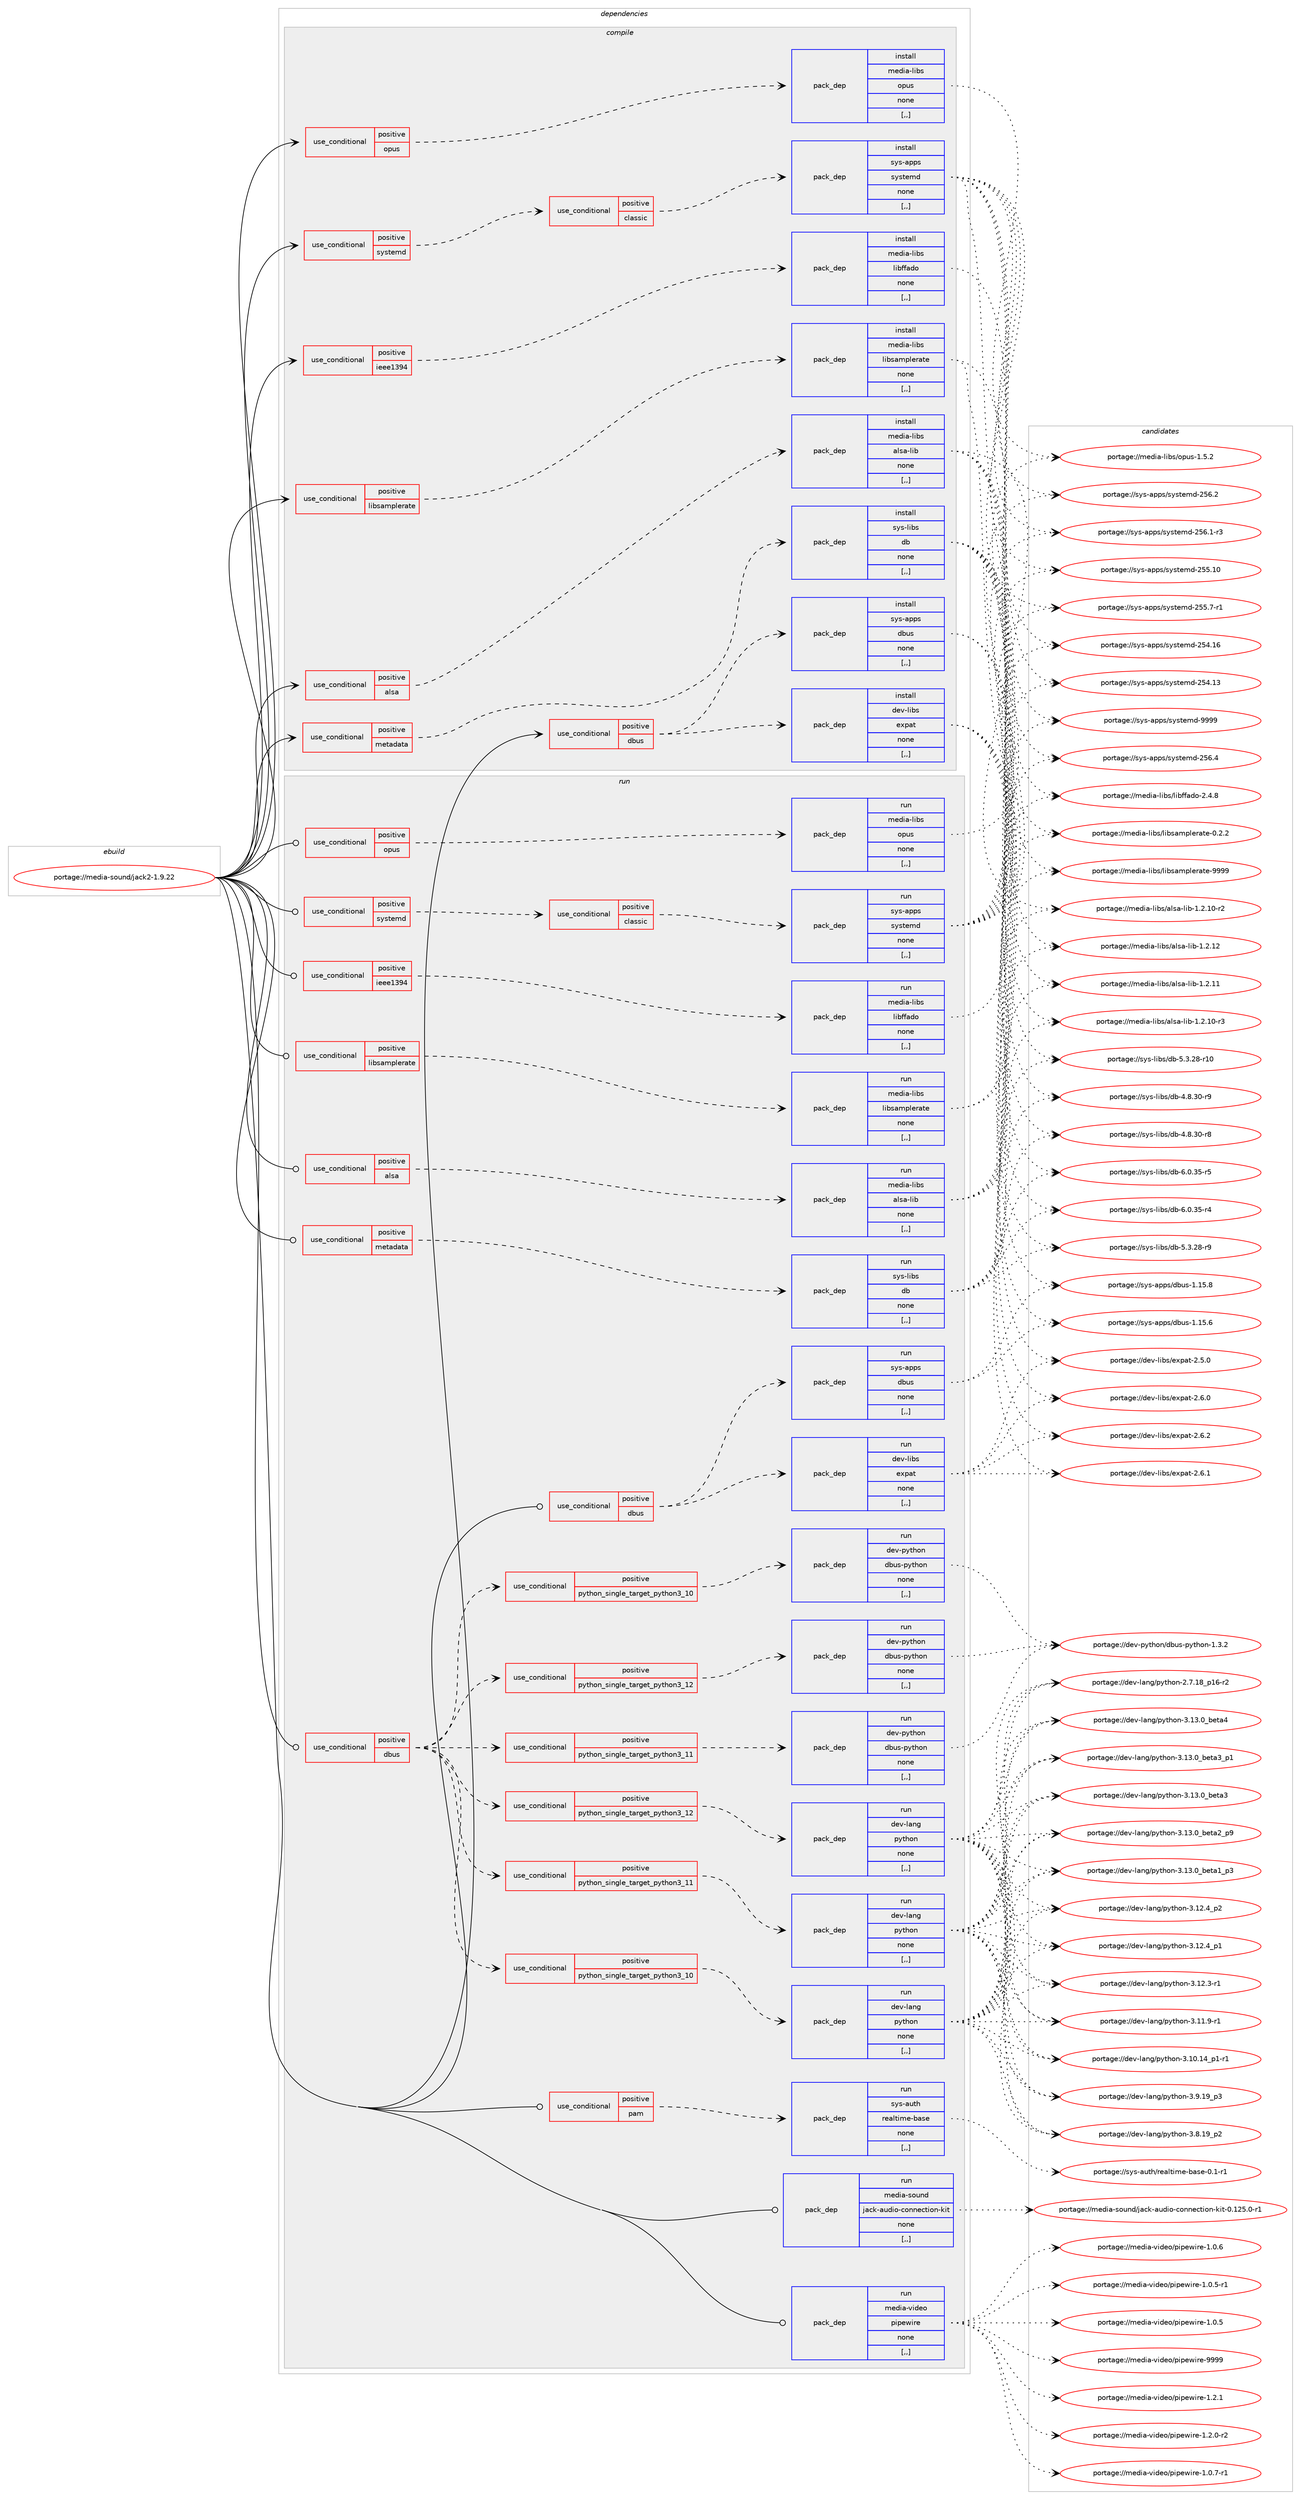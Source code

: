 digraph prolog {

# *************
# Graph options
# *************

newrank=true;
concentrate=true;
compound=true;
graph [rankdir=LR,fontname=Helvetica,fontsize=10,ranksep=1.5];#, ranksep=2.5, nodesep=0.2];
edge  [arrowhead=vee];
node  [fontname=Helvetica,fontsize=10];

# **********
# The ebuild
# **********

subgraph cluster_leftcol {
color=gray;
label=<<i>ebuild</i>>;
id [label="portage://media-sound/jack2-1.9.22", color=red, width=4, href="../media-sound/jack2-1.9.22.svg"];
}

# ****************
# The dependencies
# ****************

subgraph cluster_midcol {
color=gray;
label=<<i>dependencies</i>>;
subgraph cluster_compile {
fillcolor="#eeeeee";
style=filled;
label=<<i>compile</i>>;
subgraph cond79837 {
dependency315484 [label=<<TABLE BORDER="0" CELLBORDER="1" CELLSPACING="0" CELLPADDING="4"><TR><TD ROWSPAN="3" CELLPADDING="10">use_conditional</TD></TR><TR><TD>positive</TD></TR><TR><TD>alsa</TD></TR></TABLE>>, shape=none, color=red];
subgraph pack233204 {
dependency315485 [label=<<TABLE BORDER="0" CELLBORDER="1" CELLSPACING="0" CELLPADDING="4" WIDTH="220"><TR><TD ROWSPAN="6" CELLPADDING="30">pack_dep</TD></TR><TR><TD WIDTH="110">install</TD></TR><TR><TD>media-libs</TD></TR><TR><TD>alsa-lib</TD></TR><TR><TD>none</TD></TR><TR><TD>[,,]</TD></TR></TABLE>>, shape=none, color=blue];
}
dependency315484:e -> dependency315485:w [weight=20,style="dashed",arrowhead="vee"];
}
id:e -> dependency315484:w [weight=20,style="solid",arrowhead="vee"];
subgraph cond79838 {
dependency315486 [label=<<TABLE BORDER="0" CELLBORDER="1" CELLSPACING="0" CELLPADDING="4"><TR><TD ROWSPAN="3" CELLPADDING="10">use_conditional</TD></TR><TR><TD>positive</TD></TR><TR><TD>dbus</TD></TR></TABLE>>, shape=none, color=red];
subgraph pack233205 {
dependency315487 [label=<<TABLE BORDER="0" CELLBORDER="1" CELLSPACING="0" CELLPADDING="4" WIDTH="220"><TR><TD ROWSPAN="6" CELLPADDING="30">pack_dep</TD></TR><TR><TD WIDTH="110">install</TD></TR><TR><TD>dev-libs</TD></TR><TR><TD>expat</TD></TR><TR><TD>none</TD></TR><TR><TD>[,,]</TD></TR></TABLE>>, shape=none, color=blue];
}
dependency315486:e -> dependency315487:w [weight=20,style="dashed",arrowhead="vee"];
subgraph pack233206 {
dependency315488 [label=<<TABLE BORDER="0" CELLBORDER="1" CELLSPACING="0" CELLPADDING="4" WIDTH="220"><TR><TD ROWSPAN="6" CELLPADDING="30">pack_dep</TD></TR><TR><TD WIDTH="110">install</TD></TR><TR><TD>sys-apps</TD></TR><TR><TD>dbus</TD></TR><TR><TD>none</TD></TR><TR><TD>[,,]</TD></TR></TABLE>>, shape=none, color=blue];
}
dependency315486:e -> dependency315488:w [weight=20,style="dashed",arrowhead="vee"];
}
id:e -> dependency315486:w [weight=20,style="solid",arrowhead="vee"];
subgraph cond79839 {
dependency315489 [label=<<TABLE BORDER="0" CELLBORDER="1" CELLSPACING="0" CELLPADDING="4"><TR><TD ROWSPAN="3" CELLPADDING="10">use_conditional</TD></TR><TR><TD>positive</TD></TR><TR><TD>ieee1394</TD></TR></TABLE>>, shape=none, color=red];
subgraph pack233207 {
dependency315490 [label=<<TABLE BORDER="0" CELLBORDER="1" CELLSPACING="0" CELLPADDING="4" WIDTH="220"><TR><TD ROWSPAN="6" CELLPADDING="30">pack_dep</TD></TR><TR><TD WIDTH="110">install</TD></TR><TR><TD>media-libs</TD></TR><TR><TD>libffado</TD></TR><TR><TD>none</TD></TR><TR><TD>[,,]</TD></TR></TABLE>>, shape=none, color=blue];
}
dependency315489:e -> dependency315490:w [weight=20,style="dashed",arrowhead="vee"];
}
id:e -> dependency315489:w [weight=20,style="solid",arrowhead="vee"];
subgraph cond79840 {
dependency315491 [label=<<TABLE BORDER="0" CELLBORDER="1" CELLSPACING="0" CELLPADDING="4"><TR><TD ROWSPAN="3" CELLPADDING="10">use_conditional</TD></TR><TR><TD>positive</TD></TR><TR><TD>libsamplerate</TD></TR></TABLE>>, shape=none, color=red];
subgraph pack233208 {
dependency315492 [label=<<TABLE BORDER="0" CELLBORDER="1" CELLSPACING="0" CELLPADDING="4" WIDTH="220"><TR><TD ROWSPAN="6" CELLPADDING="30">pack_dep</TD></TR><TR><TD WIDTH="110">install</TD></TR><TR><TD>media-libs</TD></TR><TR><TD>libsamplerate</TD></TR><TR><TD>none</TD></TR><TR><TD>[,,]</TD></TR></TABLE>>, shape=none, color=blue];
}
dependency315491:e -> dependency315492:w [weight=20,style="dashed",arrowhead="vee"];
}
id:e -> dependency315491:w [weight=20,style="solid",arrowhead="vee"];
subgraph cond79841 {
dependency315493 [label=<<TABLE BORDER="0" CELLBORDER="1" CELLSPACING="0" CELLPADDING="4"><TR><TD ROWSPAN="3" CELLPADDING="10">use_conditional</TD></TR><TR><TD>positive</TD></TR><TR><TD>metadata</TD></TR></TABLE>>, shape=none, color=red];
subgraph pack233209 {
dependency315494 [label=<<TABLE BORDER="0" CELLBORDER="1" CELLSPACING="0" CELLPADDING="4" WIDTH="220"><TR><TD ROWSPAN="6" CELLPADDING="30">pack_dep</TD></TR><TR><TD WIDTH="110">install</TD></TR><TR><TD>sys-libs</TD></TR><TR><TD>db</TD></TR><TR><TD>none</TD></TR><TR><TD>[,,]</TD></TR></TABLE>>, shape=none, color=blue];
}
dependency315493:e -> dependency315494:w [weight=20,style="dashed",arrowhead="vee"];
}
id:e -> dependency315493:w [weight=20,style="solid",arrowhead="vee"];
subgraph cond79842 {
dependency315495 [label=<<TABLE BORDER="0" CELLBORDER="1" CELLSPACING="0" CELLPADDING="4"><TR><TD ROWSPAN="3" CELLPADDING="10">use_conditional</TD></TR><TR><TD>positive</TD></TR><TR><TD>opus</TD></TR></TABLE>>, shape=none, color=red];
subgraph pack233210 {
dependency315496 [label=<<TABLE BORDER="0" CELLBORDER="1" CELLSPACING="0" CELLPADDING="4" WIDTH="220"><TR><TD ROWSPAN="6" CELLPADDING="30">pack_dep</TD></TR><TR><TD WIDTH="110">install</TD></TR><TR><TD>media-libs</TD></TR><TR><TD>opus</TD></TR><TR><TD>none</TD></TR><TR><TD>[,,]</TD></TR></TABLE>>, shape=none, color=blue];
}
dependency315495:e -> dependency315496:w [weight=20,style="dashed",arrowhead="vee"];
}
id:e -> dependency315495:w [weight=20,style="solid",arrowhead="vee"];
subgraph cond79843 {
dependency315497 [label=<<TABLE BORDER="0" CELLBORDER="1" CELLSPACING="0" CELLPADDING="4"><TR><TD ROWSPAN="3" CELLPADDING="10">use_conditional</TD></TR><TR><TD>positive</TD></TR><TR><TD>systemd</TD></TR></TABLE>>, shape=none, color=red];
subgraph cond79844 {
dependency315498 [label=<<TABLE BORDER="0" CELLBORDER="1" CELLSPACING="0" CELLPADDING="4"><TR><TD ROWSPAN="3" CELLPADDING="10">use_conditional</TD></TR><TR><TD>positive</TD></TR><TR><TD>classic</TD></TR></TABLE>>, shape=none, color=red];
subgraph pack233211 {
dependency315499 [label=<<TABLE BORDER="0" CELLBORDER="1" CELLSPACING="0" CELLPADDING="4" WIDTH="220"><TR><TD ROWSPAN="6" CELLPADDING="30">pack_dep</TD></TR><TR><TD WIDTH="110">install</TD></TR><TR><TD>sys-apps</TD></TR><TR><TD>systemd</TD></TR><TR><TD>none</TD></TR><TR><TD>[,,]</TD></TR></TABLE>>, shape=none, color=blue];
}
dependency315498:e -> dependency315499:w [weight=20,style="dashed",arrowhead="vee"];
}
dependency315497:e -> dependency315498:w [weight=20,style="dashed",arrowhead="vee"];
}
id:e -> dependency315497:w [weight=20,style="solid",arrowhead="vee"];
}
subgraph cluster_compileandrun {
fillcolor="#eeeeee";
style=filled;
label=<<i>compile and run</i>>;
}
subgraph cluster_run {
fillcolor="#eeeeee";
style=filled;
label=<<i>run</i>>;
subgraph cond79845 {
dependency315500 [label=<<TABLE BORDER="0" CELLBORDER="1" CELLSPACING="0" CELLPADDING="4"><TR><TD ROWSPAN="3" CELLPADDING="10">use_conditional</TD></TR><TR><TD>positive</TD></TR><TR><TD>alsa</TD></TR></TABLE>>, shape=none, color=red];
subgraph pack233212 {
dependency315501 [label=<<TABLE BORDER="0" CELLBORDER="1" CELLSPACING="0" CELLPADDING="4" WIDTH="220"><TR><TD ROWSPAN="6" CELLPADDING="30">pack_dep</TD></TR><TR><TD WIDTH="110">run</TD></TR><TR><TD>media-libs</TD></TR><TR><TD>alsa-lib</TD></TR><TR><TD>none</TD></TR><TR><TD>[,,]</TD></TR></TABLE>>, shape=none, color=blue];
}
dependency315500:e -> dependency315501:w [weight=20,style="dashed",arrowhead="vee"];
}
id:e -> dependency315500:w [weight=20,style="solid",arrowhead="odot"];
subgraph cond79846 {
dependency315502 [label=<<TABLE BORDER="0" CELLBORDER="1" CELLSPACING="0" CELLPADDING="4"><TR><TD ROWSPAN="3" CELLPADDING="10">use_conditional</TD></TR><TR><TD>positive</TD></TR><TR><TD>dbus</TD></TR></TABLE>>, shape=none, color=red];
subgraph cond79847 {
dependency315503 [label=<<TABLE BORDER="0" CELLBORDER="1" CELLSPACING="0" CELLPADDING="4"><TR><TD ROWSPAN="3" CELLPADDING="10">use_conditional</TD></TR><TR><TD>positive</TD></TR><TR><TD>python_single_target_python3_10</TD></TR></TABLE>>, shape=none, color=red];
subgraph pack233213 {
dependency315504 [label=<<TABLE BORDER="0" CELLBORDER="1" CELLSPACING="0" CELLPADDING="4" WIDTH="220"><TR><TD ROWSPAN="6" CELLPADDING="30">pack_dep</TD></TR><TR><TD WIDTH="110">run</TD></TR><TR><TD>dev-lang</TD></TR><TR><TD>python</TD></TR><TR><TD>none</TD></TR><TR><TD>[,,]</TD></TR></TABLE>>, shape=none, color=blue];
}
dependency315503:e -> dependency315504:w [weight=20,style="dashed",arrowhead="vee"];
}
dependency315502:e -> dependency315503:w [weight=20,style="dashed",arrowhead="vee"];
subgraph cond79848 {
dependency315505 [label=<<TABLE BORDER="0" CELLBORDER="1" CELLSPACING="0" CELLPADDING="4"><TR><TD ROWSPAN="3" CELLPADDING="10">use_conditional</TD></TR><TR><TD>positive</TD></TR><TR><TD>python_single_target_python3_11</TD></TR></TABLE>>, shape=none, color=red];
subgraph pack233214 {
dependency315506 [label=<<TABLE BORDER="0" CELLBORDER="1" CELLSPACING="0" CELLPADDING="4" WIDTH="220"><TR><TD ROWSPAN="6" CELLPADDING="30">pack_dep</TD></TR><TR><TD WIDTH="110">run</TD></TR><TR><TD>dev-lang</TD></TR><TR><TD>python</TD></TR><TR><TD>none</TD></TR><TR><TD>[,,]</TD></TR></TABLE>>, shape=none, color=blue];
}
dependency315505:e -> dependency315506:w [weight=20,style="dashed",arrowhead="vee"];
}
dependency315502:e -> dependency315505:w [weight=20,style="dashed",arrowhead="vee"];
subgraph cond79849 {
dependency315507 [label=<<TABLE BORDER="0" CELLBORDER="1" CELLSPACING="0" CELLPADDING="4"><TR><TD ROWSPAN="3" CELLPADDING="10">use_conditional</TD></TR><TR><TD>positive</TD></TR><TR><TD>python_single_target_python3_12</TD></TR></TABLE>>, shape=none, color=red];
subgraph pack233215 {
dependency315508 [label=<<TABLE BORDER="0" CELLBORDER="1" CELLSPACING="0" CELLPADDING="4" WIDTH="220"><TR><TD ROWSPAN="6" CELLPADDING="30">pack_dep</TD></TR><TR><TD WIDTH="110">run</TD></TR><TR><TD>dev-lang</TD></TR><TR><TD>python</TD></TR><TR><TD>none</TD></TR><TR><TD>[,,]</TD></TR></TABLE>>, shape=none, color=blue];
}
dependency315507:e -> dependency315508:w [weight=20,style="dashed",arrowhead="vee"];
}
dependency315502:e -> dependency315507:w [weight=20,style="dashed",arrowhead="vee"];
subgraph cond79850 {
dependency315509 [label=<<TABLE BORDER="0" CELLBORDER="1" CELLSPACING="0" CELLPADDING="4"><TR><TD ROWSPAN="3" CELLPADDING="10">use_conditional</TD></TR><TR><TD>positive</TD></TR><TR><TD>python_single_target_python3_10</TD></TR></TABLE>>, shape=none, color=red];
subgraph pack233216 {
dependency315510 [label=<<TABLE BORDER="0" CELLBORDER="1" CELLSPACING="0" CELLPADDING="4" WIDTH="220"><TR><TD ROWSPAN="6" CELLPADDING="30">pack_dep</TD></TR><TR><TD WIDTH="110">run</TD></TR><TR><TD>dev-python</TD></TR><TR><TD>dbus-python</TD></TR><TR><TD>none</TD></TR><TR><TD>[,,]</TD></TR></TABLE>>, shape=none, color=blue];
}
dependency315509:e -> dependency315510:w [weight=20,style="dashed",arrowhead="vee"];
}
dependency315502:e -> dependency315509:w [weight=20,style="dashed",arrowhead="vee"];
subgraph cond79851 {
dependency315511 [label=<<TABLE BORDER="0" CELLBORDER="1" CELLSPACING="0" CELLPADDING="4"><TR><TD ROWSPAN="3" CELLPADDING="10">use_conditional</TD></TR><TR><TD>positive</TD></TR><TR><TD>python_single_target_python3_11</TD></TR></TABLE>>, shape=none, color=red];
subgraph pack233217 {
dependency315512 [label=<<TABLE BORDER="0" CELLBORDER="1" CELLSPACING="0" CELLPADDING="4" WIDTH="220"><TR><TD ROWSPAN="6" CELLPADDING="30">pack_dep</TD></TR><TR><TD WIDTH="110">run</TD></TR><TR><TD>dev-python</TD></TR><TR><TD>dbus-python</TD></TR><TR><TD>none</TD></TR><TR><TD>[,,]</TD></TR></TABLE>>, shape=none, color=blue];
}
dependency315511:e -> dependency315512:w [weight=20,style="dashed",arrowhead="vee"];
}
dependency315502:e -> dependency315511:w [weight=20,style="dashed",arrowhead="vee"];
subgraph cond79852 {
dependency315513 [label=<<TABLE BORDER="0" CELLBORDER="1" CELLSPACING="0" CELLPADDING="4"><TR><TD ROWSPAN="3" CELLPADDING="10">use_conditional</TD></TR><TR><TD>positive</TD></TR><TR><TD>python_single_target_python3_12</TD></TR></TABLE>>, shape=none, color=red];
subgraph pack233218 {
dependency315514 [label=<<TABLE BORDER="0" CELLBORDER="1" CELLSPACING="0" CELLPADDING="4" WIDTH="220"><TR><TD ROWSPAN="6" CELLPADDING="30">pack_dep</TD></TR><TR><TD WIDTH="110">run</TD></TR><TR><TD>dev-python</TD></TR><TR><TD>dbus-python</TD></TR><TR><TD>none</TD></TR><TR><TD>[,,]</TD></TR></TABLE>>, shape=none, color=blue];
}
dependency315513:e -> dependency315514:w [weight=20,style="dashed",arrowhead="vee"];
}
dependency315502:e -> dependency315513:w [weight=20,style="dashed",arrowhead="vee"];
}
id:e -> dependency315502:w [weight=20,style="solid",arrowhead="odot"];
subgraph cond79853 {
dependency315515 [label=<<TABLE BORDER="0" CELLBORDER="1" CELLSPACING="0" CELLPADDING="4"><TR><TD ROWSPAN="3" CELLPADDING="10">use_conditional</TD></TR><TR><TD>positive</TD></TR><TR><TD>dbus</TD></TR></TABLE>>, shape=none, color=red];
subgraph pack233219 {
dependency315516 [label=<<TABLE BORDER="0" CELLBORDER="1" CELLSPACING="0" CELLPADDING="4" WIDTH="220"><TR><TD ROWSPAN="6" CELLPADDING="30">pack_dep</TD></TR><TR><TD WIDTH="110">run</TD></TR><TR><TD>dev-libs</TD></TR><TR><TD>expat</TD></TR><TR><TD>none</TD></TR><TR><TD>[,,]</TD></TR></TABLE>>, shape=none, color=blue];
}
dependency315515:e -> dependency315516:w [weight=20,style="dashed",arrowhead="vee"];
subgraph pack233220 {
dependency315517 [label=<<TABLE BORDER="0" CELLBORDER="1" CELLSPACING="0" CELLPADDING="4" WIDTH="220"><TR><TD ROWSPAN="6" CELLPADDING="30">pack_dep</TD></TR><TR><TD WIDTH="110">run</TD></TR><TR><TD>sys-apps</TD></TR><TR><TD>dbus</TD></TR><TR><TD>none</TD></TR><TR><TD>[,,]</TD></TR></TABLE>>, shape=none, color=blue];
}
dependency315515:e -> dependency315517:w [weight=20,style="dashed",arrowhead="vee"];
}
id:e -> dependency315515:w [weight=20,style="solid",arrowhead="odot"];
subgraph cond79854 {
dependency315518 [label=<<TABLE BORDER="0" CELLBORDER="1" CELLSPACING="0" CELLPADDING="4"><TR><TD ROWSPAN="3" CELLPADDING="10">use_conditional</TD></TR><TR><TD>positive</TD></TR><TR><TD>ieee1394</TD></TR></TABLE>>, shape=none, color=red];
subgraph pack233221 {
dependency315519 [label=<<TABLE BORDER="0" CELLBORDER="1" CELLSPACING="0" CELLPADDING="4" WIDTH="220"><TR><TD ROWSPAN="6" CELLPADDING="30">pack_dep</TD></TR><TR><TD WIDTH="110">run</TD></TR><TR><TD>media-libs</TD></TR><TR><TD>libffado</TD></TR><TR><TD>none</TD></TR><TR><TD>[,,]</TD></TR></TABLE>>, shape=none, color=blue];
}
dependency315518:e -> dependency315519:w [weight=20,style="dashed",arrowhead="vee"];
}
id:e -> dependency315518:w [weight=20,style="solid",arrowhead="odot"];
subgraph cond79855 {
dependency315520 [label=<<TABLE BORDER="0" CELLBORDER="1" CELLSPACING="0" CELLPADDING="4"><TR><TD ROWSPAN="3" CELLPADDING="10">use_conditional</TD></TR><TR><TD>positive</TD></TR><TR><TD>libsamplerate</TD></TR></TABLE>>, shape=none, color=red];
subgraph pack233222 {
dependency315521 [label=<<TABLE BORDER="0" CELLBORDER="1" CELLSPACING="0" CELLPADDING="4" WIDTH="220"><TR><TD ROWSPAN="6" CELLPADDING="30">pack_dep</TD></TR><TR><TD WIDTH="110">run</TD></TR><TR><TD>media-libs</TD></TR><TR><TD>libsamplerate</TD></TR><TR><TD>none</TD></TR><TR><TD>[,,]</TD></TR></TABLE>>, shape=none, color=blue];
}
dependency315520:e -> dependency315521:w [weight=20,style="dashed",arrowhead="vee"];
}
id:e -> dependency315520:w [weight=20,style="solid",arrowhead="odot"];
subgraph cond79856 {
dependency315522 [label=<<TABLE BORDER="0" CELLBORDER="1" CELLSPACING="0" CELLPADDING="4"><TR><TD ROWSPAN="3" CELLPADDING="10">use_conditional</TD></TR><TR><TD>positive</TD></TR><TR><TD>metadata</TD></TR></TABLE>>, shape=none, color=red];
subgraph pack233223 {
dependency315523 [label=<<TABLE BORDER="0" CELLBORDER="1" CELLSPACING="0" CELLPADDING="4" WIDTH="220"><TR><TD ROWSPAN="6" CELLPADDING="30">pack_dep</TD></TR><TR><TD WIDTH="110">run</TD></TR><TR><TD>sys-libs</TD></TR><TR><TD>db</TD></TR><TR><TD>none</TD></TR><TR><TD>[,,]</TD></TR></TABLE>>, shape=none, color=blue];
}
dependency315522:e -> dependency315523:w [weight=20,style="dashed",arrowhead="vee"];
}
id:e -> dependency315522:w [weight=20,style="solid",arrowhead="odot"];
subgraph cond79857 {
dependency315524 [label=<<TABLE BORDER="0" CELLBORDER="1" CELLSPACING="0" CELLPADDING="4"><TR><TD ROWSPAN="3" CELLPADDING="10">use_conditional</TD></TR><TR><TD>positive</TD></TR><TR><TD>opus</TD></TR></TABLE>>, shape=none, color=red];
subgraph pack233224 {
dependency315525 [label=<<TABLE BORDER="0" CELLBORDER="1" CELLSPACING="0" CELLPADDING="4" WIDTH="220"><TR><TD ROWSPAN="6" CELLPADDING="30">pack_dep</TD></TR><TR><TD WIDTH="110">run</TD></TR><TR><TD>media-libs</TD></TR><TR><TD>opus</TD></TR><TR><TD>none</TD></TR><TR><TD>[,,]</TD></TR></TABLE>>, shape=none, color=blue];
}
dependency315524:e -> dependency315525:w [weight=20,style="dashed",arrowhead="vee"];
}
id:e -> dependency315524:w [weight=20,style="solid",arrowhead="odot"];
subgraph cond79858 {
dependency315526 [label=<<TABLE BORDER="0" CELLBORDER="1" CELLSPACING="0" CELLPADDING="4"><TR><TD ROWSPAN="3" CELLPADDING="10">use_conditional</TD></TR><TR><TD>positive</TD></TR><TR><TD>pam</TD></TR></TABLE>>, shape=none, color=red];
subgraph pack233225 {
dependency315527 [label=<<TABLE BORDER="0" CELLBORDER="1" CELLSPACING="0" CELLPADDING="4" WIDTH="220"><TR><TD ROWSPAN="6" CELLPADDING="30">pack_dep</TD></TR><TR><TD WIDTH="110">run</TD></TR><TR><TD>sys-auth</TD></TR><TR><TD>realtime-base</TD></TR><TR><TD>none</TD></TR><TR><TD>[,,]</TD></TR></TABLE>>, shape=none, color=blue];
}
dependency315526:e -> dependency315527:w [weight=20,style="dashed",arrowhead="vee"];
}
id:e -> dependency315526:w [weight=20,style="solid",arrowhead="odot"];
subgraph cond79859 {
dependency315528 [label=<<TABLE BORDER="0" CELLBORDER="1" CELLSPACING="0" CELLPADDING="4"><TR><TD ROWSPAN="3" CELLPADDING="10">use_conditional</TD></TR><TR><TD>positive</TD></TR><TR><TD>systemd</TD></TR></TABLE>>, shape=none, color=red];
subgraph cond79860 {
dependency315529 [label=<<TABLE BORDER="0" CELLBORDER="1" CELLSPACING="0" CELLPADDING="4"><TR><TD ROWSPAN="3" CELLPADDING="10">use_conditional</TD></TR><TR><TD>positive</TD></TR><TR><TD>classic</TD></TR></TABLE>>, shape=none, color=red];
subgraph pack233226 {
dependency315530 [label=<<TABLE BORDER="0" CELLBORDER="1" CELLSPACING="0" CELLPADDING="4" WIDTH="220"><TR><TD ROWSPAN="6" CELLPADDING="30">pack_dep</TD></TR><TR><TD WIDTH="110">run</TD></TR><TR><TD>sys-apps</TD></TR><TR><TD>systemd</TD></TR><TR><TD>none</TD></TR><TR><TD>[,,]</TD></TR></TABLE>>, shape=none, color=blue];
}
dependency315529:e -> dependency315530:w [weight=20,style="dashed",arrowhead="vee"];
}
dependency315528:e -> dependency315529:w [weight=20,style="dashed",arrowhead="vee"];
}
id:e -> dependency315528:w [weight=20,style="solid",arrowhead="odot"];
subgraph pack233227 {
dependency315531 [label=<<TABLE BORDER="0" CELLBORDER="1" CELLSPACING="0" CELLPADDING="4" WIDTH="220"><TR><TD ROWSPAN="6" CELLPADDING="30">pack_dep</TD></TR><TR><TD WIDTH="110">run</TD></TR><TR><TD>media-sound</TD></TR><TR><TD>jack-audio-connection-kit</TD></TR><TR><TD>none</TD></TR><TR><TD>[,,]</TD></TR></TABLE>>, shape=none, color=blue];
}
id:e -> dependency315531:w [weight=20,style="solid",arrowhead="odot"];
subgraph pack233228 {
dependency315532 [label=<<TABLE BORDER="0" CELLBORDER="1" CELLSPACING="0" CELLPADDING="4" WIDTH="220"><TR><TD ROWSPAN="6" CELLPADDING="30">pack_dep</TD></TR><TR><TD WIDTH="110">run</TD></TR><TR><TD>media-video</TD></TR><TR><TD>pipewire</TD></TR><TR><TD>none</TD></TR><TR><TD>[,,]</TD></TR></TABLE>>, shape=none, color=blue];
}
id:e -> dependency315532:w [weight=20,style="solid",arrowhead="odot"];
}
}

# **************
# The candidates
# **************

subgraph cluster_choices {
rank=same;
color=gray;
label=<<i>candidates</i>>;

subgraph choice233204 {
color=black;
nodesep=1;
choice109101100105974510810598115479710811597451081059845494650464950 [label="portage://media-libs/alsa-lib-1.2.12", color=red, width=4,href="../media-libs/alsa-lib-1.2.12.svg"];
choice109101100105974510810598115479710811597451081059845494650464949 [label="portage://media-libs/alsa-lib-1.2.11", color=red, width=4,href="../media-libs/alsa-lib-1.2.11.svg"];
choice1091011001059745108105981154797108115974510810598454946504649484511451 [label="portage://media-libs/alsa-lib-1.2.10-r3", color=red, width=4,href="../media-libs/alsa-lib-1.2.10-r3.svg"];
choice1091011001059745108105981154797108115974510810598454946504649484511450 [label="portage://media-libs/alsa-lib-1.2.10-r2", color=red, width=4,href="../media-libs/alsa-lib-1.2.10-r2.svg"];
dependency315485:e -> choice109101100105974510810598115479710811597451081059845494650464950:w [style=dotted,weight="100"];
dependency315485:e -> choice109101100105974510810598115479710811597451081059845494650464949:w [style=dotted,weight="100"];
dependency315485:e -> choice1091011001059745108105981154797108115974510810598454946504649484511451:w [style=dotted,weight="100"];
dependency315485:e -> choice1091011001059745108105981154797108115974510810598454946504649484511450:w [style=dotted,weight="100"];
}
subgraph choice233205 {
color=black;
nodesep=1;
choice10010111845108105981154710112011297116455046544650 [label="portage://dev-libs/expat-2.6.2", color=red, width=4,href="../dev-libs/expat-2.6.2.svg"];
choice10010111845108105981154710112011297116455046544649 [label="portage://dev-libs/expat-2.6.1", color=red, width=4,href="../dev-libs/expat-2.6.1.svg"];
choice10010111845108105981154710112011297116455046544648 [label="portage://dev-libs/expat-2.6.0", color=red, width=4,href="../dev-libs/expat-2.6.0.svg"];
choice10010111845108105981154710112011297116455046534648 [label="portage://dev-libs/expat-2.5.0", color=red, width=4,href="../dev-libs/expat-2.5.0.svg"];
dependency315487:e -> choice10010111845108105981154710112011297116455046544650:w [style=dotted,weight="100"];
dependency315487:e -> choice10010111845108105981154710112011297116455046544649:w [style=dotted,weight="100"];
dependency315487:e -> choice10010111845108105981154710112011297116455046544648:w [style=dotted,weight="100"];
dependency315487:e -> choice10010111845108105981154710112011297116455046534648:w [style=dotted,weight="100"];
}
subgraph choice233206 {
color=black;
nodesep=1;
choice1151211154597112112115471009811711545494649534656 [label="portage://sys-apps/dbus-1.15.8", color=red, width=4,href="../sys-apps/dbus-1.15.8.svg"];
choice1151211154597112112115471009811711545494649534654 [label="portage://sys-apps/dbus-1.15.6", color=red, width=4,href="../sys-apps/dbus-1.15.6.svg"];
dependency315488:e -> choice1151211154597112112115471009811711545494649534656:w [style=dotted,weight="100"];
dependency315488:e -> choice1151211154597112112115471009811711545494649534654:w [style=dotted,weight="100"];
}
subgraph choice233207 {
color=black;
nodesep=1;
choice109101100105974510810598115471081059810210297100111455046524656 [label="portage://media-libs/libffado-2.4.8", color=red, width=4,href="../media-libs/libffado-2.4.8.svg"];
dependency315490:e -> choice109101100105974510810598115471081059810210297100111455046524656:w [style=dotted,weight="100"];
}
subgraph choice233208 {
color=black;
nodesep=1;
choice109101100105974510810598115471081059811597109112108101114971161014557575757 [label="portage://media-libs/libsamplerate-9999", color=red, width=4,href="../media-libs/libsamplerate-9999.svg"];
choice10910110010597451081059811547108105981159710911210810111497116101454846504650 [label="portage://media-libs/libsamplerate-0.2.2", color=red, width=4,href="../media-libs/libsamplerate-0.2.2.svg"];
dependency315492:e -> choice109101100105974510810598115471081059811597109112108101114971161014557575757:w [style=dotted,weight="100"];
dependency315492:e -> choice10910110010597451081059811547108105981159710911210810111497116101454846504650:w [style=dotted,weight="100"];
}
subgraph choice233209 {
color=black;
nodesep=1;
choice11512111545108105981154710098455446484651534511453 [label="portage://sys-libs/db-6.0.35-r5", color=red, width=4,href="../sys-libs/db-6.0.35-r5.svg"];
choice11512111545108105981154710098455446484651534511452 [label="portage://sys-libs/db-6.0.35-r4", color=red, width=4,href="../sys-libs/db-6.0.35-r4.svg"];
choice11512111545108105981154710098455346514650564511457 [label="portage://sys-libs/db-5.3.28-r9", color=red, width=4,href="../sys-libs/db-5.3.28-r9.svg"];
choice1151211154510810598115471009845534651465056451144948 [label="portage://sys-libs/db-5.3.28-r10", color=red, width=4,href="../sys-libs/db-5.3.28-r10.svg"];
choice11512111545108105981154710098455246564651484511457 [label="portage://sys-libs/db-4.8.30-r9", color=red, width=4,href="../sys-libs/db-4.8.30-r9.svg"];
choice11512111545108105981154710098455246564651484511456 [label="portage://sys-libs/db-4.8.30-r8", color=red, width=4,href="../sys-libs/db-4.8.30-r8.svg"];
dependency315494:e -> choice11512111545108105981154710098455446484651534511453:w [style=dotted,weight="100"];
dependency315494:e -> choice11512111545108105981154710098455446484651534511452:w [style=dotted,weight="100"];
dependency315494:e -> choice11512111545108105981154710098455346514650564511457:w [style=dotted,weight="100"];
dependency315494:e -> choice1151211154510810598115471009845534651465056451144948:w [style=dotted,weight="100"];
dependency315494:e -> choice11512111545108105981154710098455246564651484511457:w [style=dotted,weight="100"];
dependency315494:e -> choice11512111545108105981154710098455246564651484511456:w [style=dotted,weight="100"];
}
subgraph choice233210 {
color=black;
nodesep=1;
choice10910110010597451081059811547111112117115454946534650 [label="portage://media-libs/opus-1.5.2", color=red, width=4,href="../media-libs/opus-1.5.2.svg"];
dependency315496:e -> choice10910110010597451081059811547111112117115454946534650:w [style=dotted,weight="100"];
}
subgraph choice233211 {
color=black;
nodesep=1;
choice1151211154597112112115471151211151161011091004557575757 [label="portage://sys-apps/systemd-9999", color=red, width=4,href="../sys-apps/systemd-9999.svg"];
choice115121115459711211211547115121115116101109100455053544652 [label="portage://sys-apps/systemd-256.4", color=red, width=4,href="../sys-apps/systemd-256.4.svg"];
choice115121115459711211211547115121115116101109100455053544650 [label="portage://sys-apps/systemd-256.2", color=red, width=4,href="../sys-apps/systemd-256.2.svg"];
choice1151211154597112112115471151211151161011091004550535446494511451 [label="portage://sys-apps/systemd-256.1-r3", color=red, width=4,href="../sys-apps/systemd-256.1-r3.svg"];
choice11512111545971121121154711512111511610110910045505353464948 [label="portage://sys-apps/systemd-255.10", color=red, width=4,href="../sys-apps/systemd-255.10.svg"];
choice1151211154597112112115471151211151161011091004550535346554511449 [label="portage://sys-apps/systemd-255.7-r1", color=red, width=4,href="../sys-apps/systemd-255.7-r1.svg"];
choice11512111545971121121154711512111511610110910045505352464954 [label="portage://sys-apps/systemd-254.16", color=red, width=4,href="../sys-apps/systemd-254.16.svg"];
choice11512111545971121121154711512111511610110910045505352464951 [label="portage://sys-apps/systemd-254.13", color=red, width=4,href="../sys-apps/systemd-254.13.svg"];
dependency315499:e -> choice1151211154597112112115471151211151161011091004557575757:w [style=dotted,weight="100"];
dependency315499:e -> choice115121115459711211211547115121115116101109100455053544652:w [style=dotted,weight="100"];
dependency315499:e -> choice115121115459711211211547115121115116101109100455053544650:w [style=dotted,weight="100"];
dependency315499:e -> choice1151211154597112112115471151211151161011091004550535446494511451:w [style=dotted,weight="100"];
dependency315499:e -> choice11512111545971121121154711512111511610110910045505353464948:w [style=dotted,weight="100"];
dependency315499:e -> choice1151211154597112112115471151211151161011091004550535346554511449:w [style=dotted,weight="100"];
dependency315499:e -> choice11512111545971121121154711512111511610110910045505352464954:w [style=dotted,weight="100"];
dependency315499:e -> choice11512111545971121121154711512111511610110910045505352464951:w [style=dotted,weight="100"];
}
subgraph choice233212 {
color=black;
nodesep=1;
choice109101100105974510810598115479710811597451081059845494650464950 [label="portage://media-libs/alsa-lib-1.2.12", color=red, width=4,href="../media-libs/alsa-lib-1.2.12.svg"];
choice109101100105974510810598115479710811597451081059845494650464949 [label="portage://media-libs/alsa-lib-1.2.11", color=red, width=4,href="../media-libs/alsa-lib-1.2.11.svg"];
choice1091011001059745108105981154797108115974510810598454946504649484511451 [label="portage://media-libs/alsa-lib-1.2.10-r3", color=red, width=4,href="../media-libs/alsa-lib-1.2.10-r3.svg"];
choice1091011001059745108105981154797108115974510810598454946504649484511450 [label="portage://media-libs/alsa-lib-1.2.10-r2", color=red, width=4,href="../media-libs/alsa-lib-1.2.10-r2.svg"];
dependency315501:e -> choice109101100105974510810598115479710811597451081059845494650464950:w [style=dotted,weight="100"];
dependency315501:e -> choice109101100105974510810598115479710811597451081059845494650464949:w [style=dotted,weight="100"];
dependency315501:e -> choice1091011001059745108105981154797108115974510810598454946504649484511451:w [style=dotted,weight="100"];
dependency315501:e -> choice1091011001059745108105981154797108115974510810598454946504649484511450:w [style=dotted,weight="100"];
}
subgraph choice233213 {
color=black;
nodesep=1;
choice1001011184510897110103471121211161041111104551464951464895981011169752 [label="portage://dev-lang/python-3.13.0_beta4", color=red, width=4,href="../dev-lang/python-3.13.0_beta4.svg"];
choice10010111845108971101034711212111610411111045514649514648959810111697519511249 [label="portage://dev-lang/python-3.13.0_beta3_p1", color=red, width=4,href="../dev-lang/python-3.13.0_beta3_p1.svg"];
choice1001011184510897110103471121211161041111104551464951464895981011169751 [label="portage://dev-lang/python-3.13.0_beta3", color=red, width=4,href="../dev-lang/python-3.13.0_beta3.svg"];
choice10010111845108971101034711212111610411111045514649514648959810111697509511257 [label="portage://dev-lang/python-3.13.0_beta2_p9", color=red, width=4,href="../dev-lang/python-3.13.0_beta2_p9.svg"];
choice10010111845108971101034711212111610411111045514649514648959810111697499511251 [label="portage://dev-lang/python-3.13.0_beta1_p3", color=red, width=4,href="../dev-lang/python-3.13.0_beta1_p3.svg"];
choice100101118451089711010347112121116104111110455146495046529511250 [label="portage://dev-lang/python-3.12.4_p2", color=red, width=4,href="../dev-lang/python-3.12.4_p2.svg"];
choice100101118451089711010347112121116104111110455146495046529511249 [label="portage://dev-lang/python-3.12.4_p1", color=red, width=4,href="../dev-lang/python-3.12.4_p1.svg"];
choice100101118451089711010347112121116104111110455146495046514511449 [label="portage://dev-lang/python-3.12.3-r1", color=red, width=4,href="../dev-lang/python-3.12.3-r1.svg"];
choice100101118451089711010347112121116104111110455146494946574511449 [label="portage://dev-lang/python-3.11.9-r1", color=red, width=4,href="../dev-lang/python-3.11.9-r1.svg"];
choice100101118451089711010347112121116104111110455146494846495295112494511449 [label="portage://dev-lang/python-3.10.14_p1-r1", color=red, width=4,href="../dev-lang/python-3.10.14_p1-r1.svg"];
choice100101118451089711010347112121116104111110455146574649579511251 [label="portage://dev-lang/python-3.9.19_p3", color=red, width=4,href="../dev-lang/python-3.9.19_p3.svg"];
choice100101118451089711010347112121116104111110455146564649579511250 [label="portage://dev-lang/python-3.8.19_p2", color=red, width=4,href="../dev-lang/python-3.8.19_p2.svg"];
choice100101118451089711010347112121116104111110455046554649569511249544511450 [label="portage://dev-lang/python-2.7.18_p16-r2", color=red, width=4,href="../dev-lang/python-2.7.18_p16-r2.svg"];
dependency315504:e -> choice1001011184510897110103471121211161041111104551464951464895981011169752:w [style=dotted,weight="100"];
dependency315504:e -> choice10010111845108971101034711212111610411111045514649514648959810111697519511249:w [style=dotted,weight="100"];
dependency315504:e -> choice1001011184510897110103471121211161041111104551464951464895981011169751:w [style=dotted,weight="100"];
dependency315504:e -> choice10010111845108971101034711212111610411111045514649514648959810111697509511257:w [style=dotted,weight="100"];
dependency315504:e -> choice10010111845108971101034711212111610411111045514649514648959810111697499511251:w [style=dotted,weight="100"];
dependency315504:e -> choice100101118451089711010347112121116104111110455146495046529511250:w [style=dotted,weight="100"];
dependency315504:e -> choice100101118451089711010347112121116104111110455146495046529511249:w [style=dotted,weight="100"];
dependency315504:e -> choice100101118451089711010347112121116104111110455146495046514511449:w [style=dotted,weight="100"];
dependency315504:e -> choice100101118451089711010347112121116104111110455146494946574511449:w [style=dotted,weight="100"];
dependency315504:e -> choice100101118451089711010347112121116104111110455146494846495295112494511449:w [style=dotted,weight="100"];
dependency315504:e -> choice100101118451089711010347112121116104111110455146574649579511251:w [style=dotted,weight="100"];
dependency315504:e -> choice100101118451089711010347112121116104111110455146564649579511250:w [style=dotted,weight="100"];
dependency315504:e -> choice100101118451089711010347112121116104111110455046554649569511249544511450:w [style=dotted,weight="100"];
}
subgraph choice233214 {
color=black;
nodesep=1;
choice1001011184510897110103471121211161041111104551464951464895981011169752 [label="portage://dev-lang/python-3.13.0_beta4", color=red, width=4,href="../dev-lang/python-3.13.0_beta4.svg"];
choice10010111845108971101034711212111610411111045514649514648959810111697519511249 [label="portage://dev-lang/python-3.13.0_beta3_p1", color=red, width=4,href="../dev-lang/python-3.13.0_beta3_p1.svg"];
choice1001011184510897110103471121211161041111104551464951464895981011169751 [label="portage://dev-lang/python-3.13.0_beta3", color=red, width=4,href="../dev-lang/python-3.13.0_beta3.svg"];
choice10010111845108971101034711212111610411111045514649514648959810111697509511257 [label="portage://dev-lang/python-3.13.0_beta2_p9", color=red, width=4,href="../dev-lang/python-3.13.0_beta2_p9.svg"];
choice10010111845108971101034711212111610411111045514649514648959810111697499511251 [label="portage://dev-lang/python-3.13.0_beta1_p3", color=red, width=4,href="../dev-lang/python-3.13.0_beta1_p3.svg"];
choice100101118451089711010347112121116104111110455146495046529511250 [label="portage://dev-lang/python-3.12.4_p2", color=red, width=4,href="../dev-lang/python-3.12.4_p2.svg"];
choice100101118451089711010347112121116104111110455146495046529511249 [label="portage://dev-lang/python-3.12.4_p1", color=red, width=4,href="../dev-lang/python-3.12.4_p1.svg"];
choice100101118451089711010347112121116104111110455146495046514511449 [label="portage://dev-lang/python-3.12.3-r1", color=red, width=4,href="../dev-lang/python-3.12.3-r1.svg"];
choice100101118451089711010347112121116104111110455146494946574511449 [label="portage://dev-lang/python-3.11.9-r1", color=red, width=4,href="../dev-lang/python-3.11.9-r1.svg"];
choice100101118451089711010347112121116104111110455146494846495295112494511449 [label="portage://dev-lang/python-3.10.14_p1-r1", color=red, width=4,href="../dev-lang/python-3.10.14_p1-r1.svg"];
choice100101118451089711010347112121116104111110455146574649579511251 [label="portage://dev-lang/python-3.9.19_p3", color=red, width=4,href="../dev-lang/python-3.9.19_p3.svg"];
choice100101118451089711010347112121116104111110455146564649579511250 [label="portage://dev-lang/python-3.8.19_p2", color=red, width=4,href="../dev-lang/python-3.8.19_p2.svg"];
choice100101118451089711010347112121116104111110455046554649569511249544511450 [label="portage://dev-lang/python-2.7.18_p16-r2", color=red, width=4,href="../dev-lang/python-2.7.18_p16-r2.svg"];
dependency315506:e -> choice1001011184510897110103471121211161041111104551464951464895981011169752:w [style=dotted,weight="100"];
dependency315506:e -> choice10010111845108971101034711212111610411111045514649514648959810111697519511249:w [style=dotted,weight="100"];
dependency315506:e -> choice1001011184510897110103471121211161041111104551464951464895981011169751:w [style=dotted,weight="100"];
dependency315506:e -> choice10010111845108971101034711212111610411111045514649514648959810111697509511257:w [style=dotted,weight="100"];
dependency315506:e -> choice10010111845108971101034711212111610411111045514649514648959810111697499511251:w [style=dotted,weight="100"];
dependency315506:e -> choice100101118451089711010347112121116104111110455146495046529511250:w [style=dotted,weight="100"];
dependency315506:e -> choice100101118451089711010347112121116104111110455146495046529511249:w [style=dotted,weight="100"];
dependency315506:e -> choice100101118451089711010347112121116104111110455146495046514511449:w [style=dotted,weight="100"];
dependency315506:e -> choice100101118451089711010347112121116104111110455146494946574511449:w [style=dotted,weight="100"];
dependency315506:e -> choice100101118451089711010347112121116104111110455146494846495295112494511449:w [style=dotted,weight="100"];
dependency315506:e -> choice100101118451089711010347112121116104111110455146574649579511251:w [style=dotted,weight="100"];
dependency315506:e -> choice100101118451089711010347112121116104111110455146564649579511250:w [style=dotted,weight="100"];
dependency315506:e -> choice100101118451089711010347112121116104111110455046554649569511249544511450:w [style=dotted,weight="100"];
}
subgraph choice233215 {
color=black;
nodesep=1;
choice1001011184510897110103471121211161041111104551464951464895981011169752 [label="portage://dev-lang/python-3.13.0_beta4", color=red, width=4,href="../dev-lang/python-3.13.0_beta4.svg"];
choice10010111845108971101034711212111610411111045514649514648959810111697519511249 [label="portage://dev-lang/python-3.13.0_beta3_p1", color=red, width=4,href="../dev-lang/python-3.13.0_beta3_p1.svg"];
choice1001011184510897110103471121211161041111104551464951464895981011169751 [label="portage://dev-lang/python-3.13.0_beta3", color=red, width=4,href="../dev-lang/python-3.13.0_beta3.svg"];
choice10010111845108971101034711212111610411111045514649514648959810111697509511257 [label="portage://dev-lang/python-3.13.0_beta2_p9", color=red, width=4,href="../dev-lang/python-3.13.0_beta2_p9.svg"];
choice10010111845108971101034711212111610411111045514649514648959810111697499511251 [label="portage://dev-lang/python-3.13.0_beta1_p3", color=red, width=4,href="../dev-lang/python-3.13.0_beta1_p3.svg"];
choice100101118451089711010347112121116104111110455146495046529511250 [label="portage://dev-lang/python-3.12.4_p2", color=red, width=4,href="../dev-lang/python-3.12.4_p2.svg"];
choice100101118451089711010347112121116104111110455146495046529511249 [label="portage://dev-lang/python-3.12.4_p1", color=red, width=4,href="../dev-lang/python-3.12.4_p1.svg"];
choice100101118451089711010347112121116104111110455146495046514511449 [label="portage://dev-lang/python-3.12.3-r1", color=red, width=4,href="../dev-lang/python-3.12.3-r1.svg"];
choice100101118451089711010347112121116104111110455146494946574511449 [label="portage://dev-lang/python-3.11.9-r1", color=red, width=4,href="../dev-lang/python-3.11.9-r1.svg"];
choice100101118451089711010347112121116104111110455146494846495295112494511449 [label="portage://dev-lang/python-3.10.14_p1-r1", color=red, width=4,href="../dev-lang/python-3.10.14_p1-r1.svg"];
choice100101118451089711010347112121116104111110455146574649579511251 [label="portage://dev-lang/python-3.9.19_p3", color=red, width=4,href="../dev-lang/python-3.9.19_p3.svg"];
choice100101118451089711010347112121116104111110455146564649579511250 [label="portage://dev-lang/python-3.8.19_p2", color=red, width=4,href="../dev-lang/python-3.8.19_p2.svg"];
choice100101118451089711010347112121116104111110455046554649569511249544511450 [label="portage://dev-lang/python-2.7.18_p16-r2", color=red, width=4,href="../dev-lang/python-2.7.18_p16-r2.svg"];
dependency315508:e -> choice1001011184510897110103471121211161041111104551464951464895981011169752:w [style=dotted,weight="100"];
dependency315508:e -> choice10010111845108971101034711212111610411111045514649514648959810111697519511249:w [style=dotted,weight="100"];
dependency315508:e -> choice1001011184510897110103471121211161041111104551464951464895981011169751:w [style=dotted,weight="100"];
dependency315508:e -> choice10010111845108971101034711212111610411111045514649514648959810111697509511257:w [style=dotted,weight="100"];
dependency315508:e -> choice10010111845108971101034711212111610411111045514649514648959810111697499511251:w [style=dotted,weight="100"];
dependency315508:e -> choice100101118451089711010347112121116104111110455146495046529511250:w [style=dotted,weight="100"];
dependency315508:e -> choice100101118451089711010347112121116104111110455146495046529511249:w [style=dotted,weight="100"];
dependency315508:e -> choice100101118451089711010347112121116104111110455146495046514511449:w [style=dotted,weight="100"];
dependency315508:e -> choice100101118451089711010347112121116104111110455146494946574511449:w [style=dotted,weight="100"];
dependency315508:e -> choice100101118451089711010347112121116104111110455146494846495295112494511449:w [style=dotted,weight="100"];
dependency315508:e -> choice100101118451089711010347112121116104111110455146574649579511251:w [style=dotted,weight="100"];
dependency315508:e -> choice100101118451089711010347112121116104111110455146564649579511250:w [style=dotted,weight="100"];
dependency315508:e -> choice100101118451089711010347112121116104111110455046554649569511249544511450:w [style=dotted,weight="100"];
}
subgraph choice233216 {
color=black;
nodesep=1;
choice10010111845112121116104111110471009811711545112121116104111110454946514650 [label="portage://dev-python/dbus-python-1.3.2", color=red, width=4,href="../dev-python/dbus-python-1.3.2.svg"];
dependency315510:e -> choice10010111845112121116104111110471009811711545112121116104111110454946514650:w [style=dotted,weight="100"];
}
subgraph choice233217 {
color=black;
nodesep=1;
choice10010111845112121116104111110471009811711545112121116104111110454946514650 [label="portage://dev-python/dbus-python-1.3.2", color=red, width=4,href="../dev-python/dbus-python-1.3.2.svg"];
dependency315512:e -> choice10010111845112121116104111110471009811711545112121116104111110454946514650:w [style=dotted,weight="100"];
}
subgraph choice233218 {
color=black;
nodesep=1;
choice10010111845112121116104111110471009811711545112121116104111110454946514650 [label="portage://dev-python/dbus-python-1.3.2", color=red, width=4,href="../dev-python/dbus-python-1.3.2.svg"];
dependency315514:e -> choice10010111845112121116104111110471009811711545112121116104111110454946514650:w [style=dotted,weight="100"];
}
subgraph choice233219 {
color=black;
nodesep=1;
choice10010111845108105981154710112011297116455046544650 [label="portage://dev-libs/expat-2.6.2", color=red, width=4,href="../dev-libs/expat-2.6.2.svg"];
choice10010111845108105981154710112011297116455046544649 [label="portage://dev-libs/expat-2.6.1", color=red, width=4,href="../dev-libs/expat-2.6.1.svg"];
choice10010111845108105981154710112011297116455046544648 [label="portage://dev-libs/expat-2.6.0", color=red, width=4,href="../dev-libs/expat-2.6.0.svg"];
choice10010111845108105981154710112011297116455046534648 [label="portage://dev-libs/expat-2.5.0", color=red, width=4,href="../dev-libs/expat-2.5.0.svg"];
dependency315516:e -> choice10010111845108105981154710112011297116455046544650:w [style=dotted,weight="100"];
dependency315516:e -> choice10010111845108105981154710112011297116455046544649:w [style=dotted,weight="100"];
dependency315516:e -> choice10010111845108105981154710112011297116455046544648:w [style=dotted,weight="100"];
dependency315516:e -> choice10010111845108105981154710112011297116455046534648:w [style=dotted,weight="100"];
}
subgraph choice233220 {
color=black;
nodesep=1;
choice1151211154597112112115471009811711545494649534656 [label="portage://sys-apps/dbus-1.15.8", color=red, width=4,href="../sys-apps/dbus-1.15.8.svg"];
choice1151211154597112112115471009811711545494649534654 [label="portage://sys-apps/dbus-1.15.6", color=red, width=4,href="../sys-apps/dbus-1.15.6.svg"];
dependency315517:e -> choice1151211154597112112115471009811711545494649534656:w [style=dotted,weight="100"];
dependency315517:e -> choice1151211154597112112115471009811711545494649534654:w [style=dotted,weight="100"];
}
subgraph choice233221 {
color=black;
nodesep=1;
choice109101100105974510810598115471081059810210297100111455046524656 [label="portage://media-libs/libffado-2.4.8", color=red, width=4,href="../media-libs/libffado-2.4.8.svg"];
dependency315519:e -> choice109101100105974510810598115471081059810210297100111455046524656:w [style=dotted,weight="100"];
}
subgraph choice233222 {
color=black;
nodesep=1;
choice109101100105974510810598115471081059811597109112108101114971161014557575757 [label="portage://media-libs/libsamplerate-9999", color=red, width=4,href="../media-libs/libsamplerate-9999.svg"];
choice10910110010597451081059811547108105981159710911210810111497116101454846504650 [label="portage://media-libs/libsamplerate-0.2.2", color=red, width=4,href="../media-libs/libsamplerate-0.2.2.svg"];
dependency315521:e -> choice109101100105974510810598115471081059811597109112108101114971161014557575757:w [style=dotted,weight="100"];
dependency315521:e -> choice10910110010597451081059811547108105981159710911210810111497116101454846504650:w [style=dotted,weight="100"];
}
subgraph choice233223 {
color=black;
nodesep=1;
choice11512111545108105981154710098455446484651534511453 [label="portage://sys-libs/db-6.0.35-r5", color=red, width=4,href="../sys-libs/db-6.0.35-r5.svg"];
choice11512111545108105981154710098455446484651534511452 [label="portage://sys-libs/db-6.0.35-r4", color=red, width=4,href="../sys-libs/db-6.0.35-r4.svg"];
choice11512111545108105981154710098455346514650564511457 [label="portage://sys-libs/db-5.3.28-r9", color=red, width=4,href="../sys-libs/db-5.3.28-r9.svg"];
choice1151211154510810598115471009845534651465056451144948 [label="portage://sys-libs/db-5.3.28-r10", color=red, width=4,href="../sys-libs/db-5.3.28-r10.svg"];
choice11512111545108105981154710098455246564651484511457 [label="portage://sys-libs/db-4.8.30-r9", color=red, width=4,href="../sys-libs/db-4.8.30-r9.svg"];
choice11512111545108105981154710098455246564651484511456 [label="portage://sys-libs/db-4.8.30-r8", color=red, width=4,href="../sys-libs/db-4.8.30-r8.svg"];
dependency315523:e -> choice11512111545108105981154710098455446484651534511453:w [style=dotted,weight="100"];
dependency315523:e -> choice11512111545108105981154710098455446484651534511452:w [style=dotted,weight="100"];
dependency315523:e -> choice11512111545108105981154710098455346514650564511457:w [style=dotted,weight="100"];
dependency315523:e -> choice1151211154510810598115471009845534651465056451144948:w [style=dotted,weight="100"];
dependency315523:e -> choice11512111545108105981154710098455246564651484511457:w [style=dotted,weight="100"];
dependency315523:e -> choice11512111545108105981154710098455246564651484511456:w [style=dotted,weight="100"];
}
subgraph choice233224 {
color=black;
nodesep=1;
choice10910110010597451081059811547111112117115454946534650 [label="portage://media-libs/opus-1.5.2", color=red, width=4,href="../media-libs/opus-1.5.2.svg"];
dependency315525:e -> choice10910110010597451081059811547111112117115454946534650:w [style=dotted,weight="100"];
}
subgraph choice233225 {
color=black;
nodesep=1;
choice11512111545971171161044711410197108116105109101459897115101454846494511449 [label="portage://sys-auth/realtime-base-0.1-r1", color=red, width=4,href="../sys-auth/realtime-base-0.1-r1.svg"];
dependency315527:e -> choice11512111545971171161044711410197108116105109101459897115101454846494511449:w [style=dotted,weight="100"];
}
subgraph choice233226 {
color=black;
nodesep=1;
choice1151211154597112112115471151211151161011091004557575757 [label="portage://sys-apps/systemd-9999", color=red, width=4,href="../sys-apps/systemd-9999.svg"];
choice115121115459711211211547115121115116101109100455053544652 [label="portage://sys-apps/systemd-256.4", color=red, width=4,href="../sys-apps/systemd-256.4.svg"];
choice115121115459711211211547115121115116101109100455053544650 [label="portage://sys-apps/systemd-256.2", color=red, width=4,href="../sys-apps/systemd-256.2.svg"];
choice1151211154597112112115471151211151161011091004550535446494511451 [label="portage://sys-apps/systemd-256.1-r3", color=red, width=4,href="../sys-apps/systemd-256.1-r3.svg"];
choice11512111545971121121154711512111511610110910045505353464948 [label="portage://sys-apps/systemd-255.10", color=red, width=4,href="../sys-apps/systemd-255.10.svg"];
choice1151211154597112112115471151211151161011091004550535346554511449 [label="portage://sys-apps/systemd-255.7-r1", color=red, width=4,href="../sys-apps/systemd-255.7-r1.svg"];
choice11512111545971121121154711512111511610110910045505352464954 [label="portage://sys-apps/systemd-254.16", color=red, width=4,href="../sys-apps/systemd-254.16.svg"];
choice11512111545971121121154711512111511610110910045505352464951 [label="portage://sys-apps/systemd-254.13", color=red, width=4,href="../sys-apps/systemd-254.13.svg"];
dependency315530:e -> choice1151211154597112112115471151211151161011091004557575757:w [style=dotted,weight="100"];
dependency315530:e -> choice115121115459711211211547115121115116101109100455053544652:w [style=dotted,weight="100"];
dependency315530:e -> choice115121115459711211211547115121115116101109100455053544650:w [style=dotted,weight="100"];
dependency315530:e -> choice1151211154597112112115471151211151161011091004550535446494511451:w [style=dotted,weight="100"];
dependency315530:e -> choice11512111545971121121154711512111511610110910045505353464948:w [style=dotted,weight="100"];
dependency315530:e -> choice1151211154597112112115471151211151161011091004550535346554511449:w [style=dotted,weight="100"];
dependency315530:e -> choice11512111545971121121154711512111511610110910045505352464954:w [style=dotted,weight="100"];
dependency315530:e -> choice11512111545971121121154711512111511610110910045505352464951:w [style=dotted,weight="100"];
}
subgraph choice233227 {
color=black;
nodesep=1;
choice109101100105974511511111711010047106979910745971171001051114599111110110101991161051111104510710511645484649505346484511449 [label="portage://media-sound/jack-audio-connection-kit-0.125.0-r1", color=red, width=4,href="../media-sound/jack-audio-connection-kit-0.125.0-r1.svg"];
dependency315531:e -> choice109101100105974511511111711010047106979910745971171001051114599111110110101991161051111104510710511645484649505346484511449:w [style=dotted,weight="100"];
}
subgraph choice233228 {
color=black;
nodesep=1;
choice1091011001059745118105100101111471121051121011191051141014557575757 [label="portage://media-video/pipewire-9999", color=red, width=4,href="../media-video/pipewire-9999.svg"];
choice109101100105974511810510010111147112105112101119105114101454946504649 [label="portage://media-video/pipewire-1.2.1", color=red, width=4,href="../media-video/pipewire-1.2.1.svg"];
choice1091011001059745118105100101111471121051121011191051141014549465046484511450 [label="portage://media-video/pipewire-1.2.0-r2", color=red, width=4,href="../media-video/pipewire-1.2.0-r2.svg"];
choice1091011001059745118105100101111471121051121011191051141014549464846554511449 [label="portage://media-video/pipewire-1.0.7-r1", color=red, width=4,href="../media-video/pipewire-1.0.7-r1.svg"];
choice109101100105974511810510010111147112105112101119105114101454946484654 [label="portage://media-video/pipewire-1.0.6", color=red, width=4,href="../media-video/pipewire-1.0.6.svg"];
choice1091011001059745118105100101111471121051121011191051141014549464846534511449 [label="portage://media-video/pipewire-1.0.5-r1", color=red, width=4,href="../media-video/pipewire-1.0.5-r1.svg"];
choice109101100105974511810510010111147112105112101119105114101454946484653 [label="portage://media-video/pipewire-1.0.5", color=red, width=4,href="../media-video/pipewire-1.0.5.svg"];
dependency315532:e -> choice1091011001059745118105100101111471121051121011191051141014557575757:w [style=dotted,weight="100"];
dependency315532:e -> choice109101100105974511810510010111147112105112101119105114101454946504649:w [style=dotted,weight="100"];
dependency315532:e -> choice1091011001059745118105100101111471121051121011191051141014549465046484511450:w [style=dotted,weight="100"];
dependency315532:e -> choice1091011001059745118105100101111471121051121011191051141014549464846554511449:w [style=dotted,weight="100"];
dependency315532:e -> choice109101100105974511810510010111147112105112101119105114101454946484654:w [style=dotted,weight="100"];
dependency315532:e -> choice1091011001059745118105100101111471121051121011191051141014549464846534511449:w [style=dotted,weight="100"];
dependency315532:e -> choice109101100105974511810510010111147112105112101119105114101454946484653:w [style=dotted,weight="100"];
}
}

}
